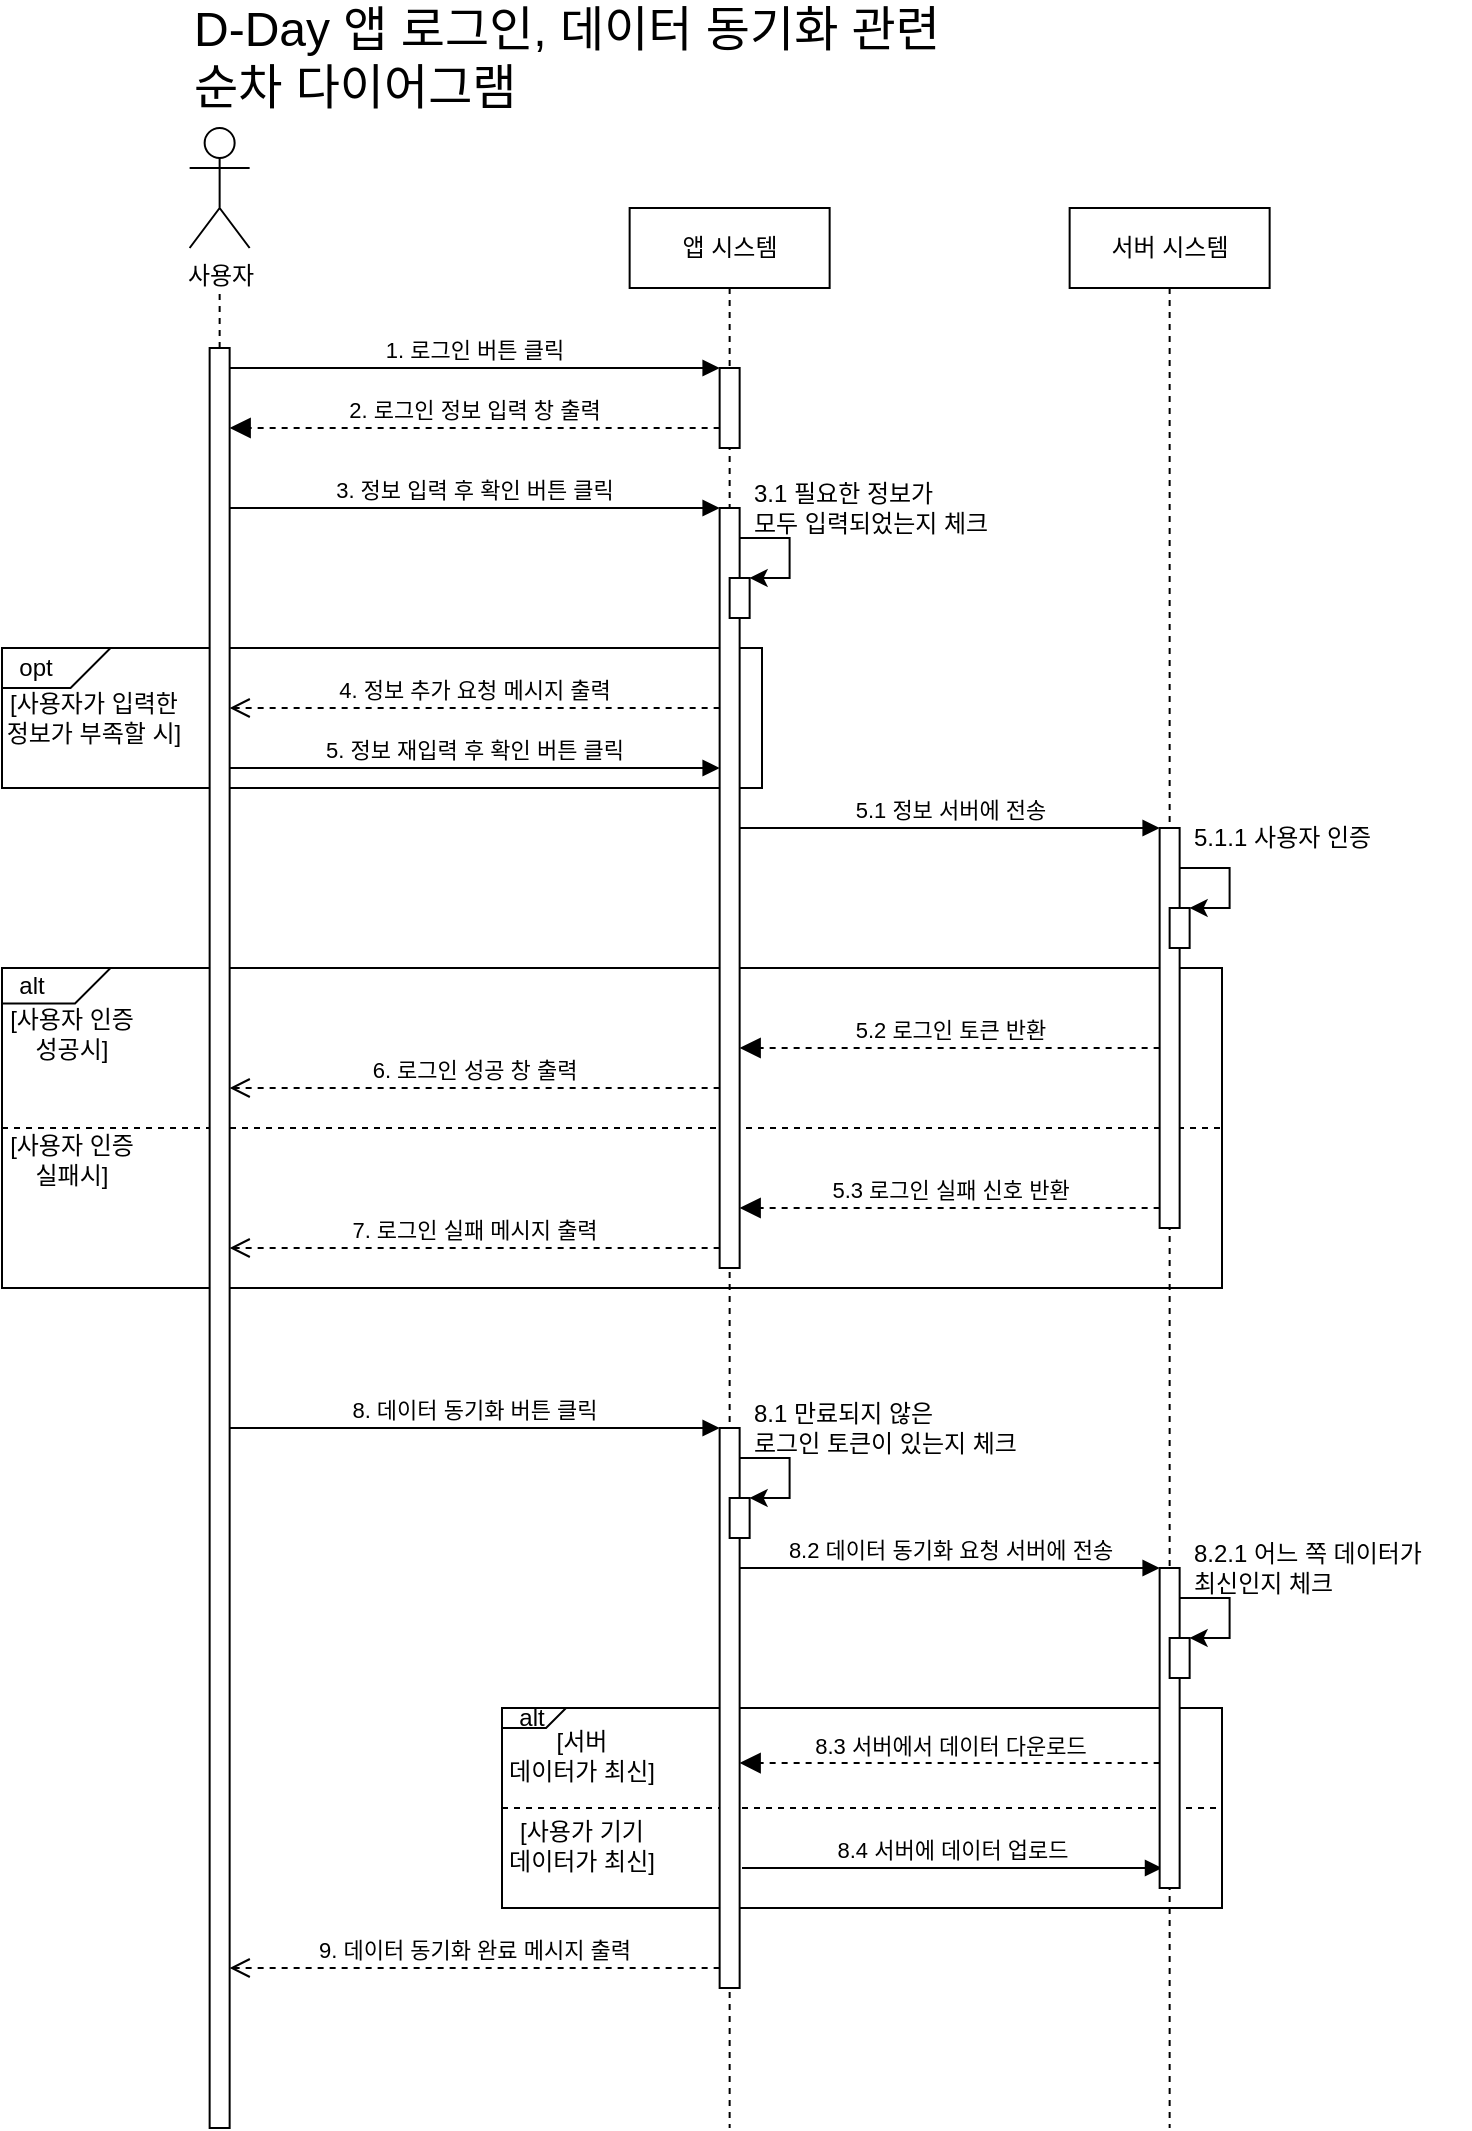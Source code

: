<mxfile version="26.2.12">
  <diagram name="페이지-1" id="qvzBWZqPZGgr9KfEMMT7">
    <mxGraphModel dx="1454" dy="604" grid="1" gridSize="10" guides="1" tooltips="1" connect="1" arrows="1" fold="1" page="1" pageScale="1" pageWidth="827" pageHeight="1169" math="0" shadow="0">
      <root>
        <mxCell id="0" />
        <mxCell id="1" parent="0" />
        <mxCell id="L4eoCNI2oBLxU_7ZVuts-50" value="" style="group" vertex="1" connectable="0" parent="1">
          <mxGeometry x="280" y="870" width="360" height="100" as="geometry" />
        </mxCell>
        <mxCell id="L4eoCNI2oBLxU_7ZVuts-51" value="" style="rounded=0;whiteSpace=wrap;html=1;fillColor=none;" vertex="1" parent="L4eoCNI2oBLxU_7ZVuts-50">
          <mxGeometry width="360" height="100" as="geometry" />
        </mxCell>
        <mxCell id="L4eoCNI2oBLxU_7ZVuts-52" value="&amp;nbsp; alt" style="shape=card;whiteSpace=wrap;html=1;direction=west;size=20;fillColor=none;align=left;" vertex="1" parent="L4eoCNI2oBLxU_7ZVuts-50">
          <mxGeometry width="32.04" height="10" as="geometry" />
        </mxCell>
        <mxCell id="L4eoCNI2oBLxU_7ZVuts-53" value="[서버&lt;div&gt;데이터가&amp;nbsp;&lt;span style=&quot;background-color: transparent; color: light-dark(rgb(0, 0, 0), rgb(255, 255, 255));&quot;&gt;최신]&lt;/span&gt;&lt;/div&gt;" style="text;html=1;align=center;verticalAlign=middle;whiteSpace=wrap;rounded=0;" vertex="1" parent="L4eoCNI2oBLxU_7ZVuts-50">
          <mxGeometry y="15" width="80" height="17.5" as="geometry" />
        </mxCell>
        <mxCell id="L4eoCNI2oBLxU_7ZVuts-54" value="" style="endArrow=none;dashed=1;html=1;rounded=0;exitX=0;exitY=0.5;exitDx=0;exitDy=0;entryX=1;entryY=0.5;entryDx=0;entryDy=0;" edge="1" parent="L4eoCNI2oBLxU_7ZVuts-50" source="L4eoCNI2oBLxU_7ZVuts-51" target="L4eoCNI2oBLxU_7ZVuts-51">
          <mxGeometry width="50" height="50" relative="1" as="geometry">
            <mxPoint x="277.377" y="90" as="sourcePoint" />
            <mxPoint x="306.885" y="65" as="targetPoint" />
          </mxGeometry>
        </mxCell>
        <mxCell id="L4eoCNI2oBLxU_7ZVuts-55" value="[사용가 기기&lt;div&gt;&lt;span style=&quot;background-color: transparent; color: light-dark(rgb(0, 0, 0), rgb(255, 255, 255));&quot;&gt;데이터가 최신]&lt;/span&gt;&lt;/div&gt;" style="text;html=1;align=center;verticalAlign=middle;whiteSpace=wrap;rounded=0;" vertex="1" parent="L4eoCNI2oBLxU_7ZVuts-50">
          <mxGeometry y="60" width="80" height="17.5" as="geometry" />
        </mxCell>
        <mxCell id="L4eoCNI2oBLxU_7ZVuts-59" value="8.4 서버에 데이터 업로드" style="html=1;verticalAlign=bottom;endArrow=block;edgeStyle=elbowEdgeStyle;elbow=vertical;curved=0;rounded=0;" edge="1" parent="L4eoCNI2oBLxU_7ZVuts-50">
          <mxGeometry relative="1" as="geometry">
            <mxPoint x="120" y="80" as="sourcePoint" />
            <Array as="points">
              <mxPoint x="209.64" y="80" />
            </Array>
            <mxPoint x="330" y="80" as="targetPoint" />
          </mxGeometry>
        </mxCell>
        <mxCell id="L4eoCNI2oBLxU_7ZVuts-1" value="" style="group" vertex="1" connectable="0" parent="1">
          <mxGeometry x="30" y="340" width="380.0" height="70" as="geometry" />
        </mxCell>
        <mxCell id="L4eoCNI2oBLxU_7ZVuts-2" value="" style="rounded=0;whiteSpace=wrap;html=1;fillColor=none;" vertex="1" parent="L4eoCNI2oBLxU_7ZVuts-1">
          <mxGeometry width="380.0" height="70" as="geometry" />
        </mxCell>
        <mxCell id="L4eoCNI2oBLxU_7ZVuts-3" value="&amp;nbsp; opt" style="shape=card;whiteSpace=wrap;html=1;direction=west;size=20;fillColor=none;align=left;" vertex="1" parent="L4eoCNI2oBLxU_7ZVuts-1">
          <mxGeometry width="54.286" height="20" as="geometry" />
        </mxCell>
        <mxCell id="L4eoCNI2oBLxU_7ZVuts-4" value="[사용자가 입력한&lt;div&gt;정보가 부족할 시]&lt;/div&gt;" style="text;html=1;align=center;verticalAlign=middle;whiteSpace=wrap;rounded=0;" vertex="1" parent="L4eoCNI2oBLxU_7ZVuts-1">
          <mxGeometry y="20" width="92.432" height="30" as="geometry" />
        </mxCell>
        <mxCell id="L4eoCNI2oBLxU_7ZVuts-5" value="" style="group" vertex="1" connectable="0" parent="1">
          <mxGeometry x="30" y="500" width="610" height="160" as="geometry" />
        </mxCell>
        <mxCell id="L4eoCNI2oBLxU_7ZVuts-6" value="" style="rounded=0;whiteSpace=wrap;html=1;fillColor=none;" vertex="1" parent="L4eoCNI2oBLxU_7ZVuts-5">
          <mxGeometry width="610" height="160" as="geometry" />
        </mxCell>
        <mxCell id="L4eoCNI2oBLxU_7ZVuts-7" value="&amp;nbsp; alt" style="shape=card;whiteSpace=wrap;html=1;direction=west;size=20;fillColor=none;align=left;" vertex="1" parent="L4eoCNI2oBLxU_7ZVuts-5">
          <mxGeometry width="54.29" height="17.778" as="geometry" />
        </mxCell>
        <mxCell id="L4eoCNI2oBLxU_7ZVuts-8" value="[사용자 인증&lt;div&gt;&lt;span style=&quot;background-color: transparent; color: light-dark(rgb(0, 0, 0), rgb(255, 255, 255));&quot;&gt;성공시]&lt;/span&gt;&lt;/div&gt;" style="text;html=1;align=center;verticalAlign=middle;whiteSpace=wrap;rounded=0;" vertex="1" parent="L4eoCNI2oBLxU_7ZVuts-5">
          <mxGeometry y="17.778" width="70" height="31.111" as="geometry" />
        </mxCell>
        <mxCell id="L4eoCNI2oBLxU_7ZVuts-9" value="" style="endArrow=none;dashed=1;html=1;rounded=0;exitX=0;exitY=0.5;exitDx=0;exitDy=0;entryX=1;entryY=0.5;entryDx=0;entryDy=0;" edge="1" parent="L4eoCNI2oBLxU_7ZVuts-5" source="L4eoCNI2oBLxU_7ZVuts-6" target="L4eoCNI2oBLxU_7ZVuts-6">
          <mxGeometry width="50" height="50" relative="1" as="geometry">
            <mxPoint x="470" y="160" as="sourcePoint" />
            <mxPoint x="520" y="115.556" as="targetPoint" />
          </mxGeometry>
        </mxCell>
        <mxCell id="L4eoCNI2oBLxU_7ZVuts-10" value="[사용자 인증&lt;div&gt;&lt;span style=&quot;background-color: transparent; color: light-dark(rgb(0, 0, 0), rgb(255, 255, 255));&quot;&gt;실패시]&lt;/span&gt;&lt;/div&gt;" style="text;html=1;align=center;verticalAlign=middle;whiteSpace=wrap;rounded=0;" vertex="1" parent="L4eoCNI2oBLxU_7ZVuts-5">
          <mxGeometry y="80" width="70" height="31.111" as="geometry" />
        </mxCell>
        <mxCell id="L4eoCNI2oBLxU_7ZVuts-11" value="서버 시스템" style="shape=umlLifeline;perimeter=lifelinePerimeter;whiteSpace=wrap;html=1;container=0;dropTarget=0;collapsible=0;recursiveResize=0;outlineConnect=0;portConstraint=eastwest;newEdgeStyle={&quot;edgeStyle&quot;:&quot;elbowEdgeStyle&quot;,&quot;elbow&quot;:&quot;vertical&quot;,&quot;curved&quot;:0,&quot;rounded&quot;:0};" vertex="1" parent="1">
          <mxGeometry x="563.82" y="120" width="100" height="960" as="geometry" />
        </mxCell>
        <mxCell id="L4eoCNI2oBLxU_7ZVuts-43" value="" style="html=1;points=[];perimeter=orthogonalPerimeter;outlineConnect=0;targetShapes=umlLifeline;portConstraint=eastwest;newEdgeStyle={&quot;edgeStyle&quot;:&quot;elbowEdgeStyle&quot;,&quot;elbow&quot;:&quot;vertical&quot;,&quot;curved&quot;:0,&quot;rounded&quot;:0};" vertex="1" parent="L4eoCNI2oBLxU_7ZVuts-11">
          <mxGeometry x="45" y="680" width="10" height="160" as="geometry" />
        </mxCell>
        <mxCell id="L4eoCNI2oBLxU_7ZVuts-47" value="" style="html=1;points=[];perimeter=orthogonalPerimeter;outlineConnect=0;targetShapes=umlLifeline;portConstraint=eastwest;newEdgeStyle={&quot;edgeStyle&quot;:&quot;elbowEdgeStyle&quot;,&quot;elbow&quot;:&quot;vertical&quot;,&quot;curved&quot;:0,&quot;rounded&quot;:0};" vertex="1" parent="L4eoCNI2oBLxU_7ZVuts-11">
          <mxGeometry x="50.0" y="715" width="10" height="20" as="geometry" />
        </mxCell>
        <mxCell id="L4eoCNI2oBLxU_7ZVuts-48" value="" style="endArrow=classic;html=1;rounded=0;edgeStyle=orthogonalEdgeStyle;" edge="1" target="L4eoCNI2oBLxU_7ZVuts-47" parent="L4eoCNI2oBLxU_7ZVuts-11">
          <mxGeometry width="50" height="50" relative="1" as="geometry">
            <mxPoint x="55.0" y="695" as="sourcePoint" />
            <mxPoint x="110.0" y="715" as="targetPoint" />
            <Array as="points">
              <mxPoint x="80.0" y="695" />
              <mxPoint x="80.0" y="715" />
            </Array>
          </mxGeometry>
        </mxCell>
        <mxCell id="L4eoCNI2oBLxU_7ZVuts-12" value="1. 로그인 버튼 클릭" style="html=1;verticalAlign=bottom;endArrow=block;edgeStyle=elbowEdgeStyle;elbow=vertical;curved=0;rounded=0;" edge="1" parent="1" source="L4eoCNI2oBLxU_7ZVuts-16" target="L4eoCNI2oBLxU_7ZVuts-20">
          <mxGeometry relative="1" as="geometry">
            <mxPoint x="243.82" y="210" as="sourcePoint" />
            <Array as="points">
              <mxPoint x="228.82" y="200" />
            </Array>
          </mxGeometry>
        </mxCell>
        <mxCell id="L4eoCNI2oBLxU_7ZVuts-13" value="2. 로그인 정보 입력 창 출력" style="html=1;verticalAlign=bottom;endArrow=block;dashed=1;endSize=8;edgeStyle=elbowEdgeStyle;elbow=vertical;curved=0;rounded=0;endFill=1;" edge="1" parent="1" source="L4eoCNI2oBLxU_7ZVuts-20">
          <mxGeometry relative="1" as="geometry">
            <mxPoint x="143.82" y="230" as="targetPoint" />
            <Array as="points">
              <mxPoint x="238.82" y="230" />
            </Array>
            <mxPoint x="368.82" y="230" as="sourcePoint" />
          </mxGeometry>
        </mxCell>
        <mxCell id="L4eoCNI2oBLxU_7ZVuts-14" value="사용자" style="shape=umlActor;verticalLabelPosition=bottom;verticalAlign=top;html=1;outlineConnect=0;" vertex="1" parent="1">
          <mxGeometry x="123.82" y="80" width="30" height="60" as="geometry" />
        </mxCell>
        <mxCell id="L4eoCNI2oBLxU_7ZVuts-15" value="" style="endArrow=none;dashed=1;html=1;rounded=0;" edge="1" parent="1" source="L4eoCNI2oBLxU_7ZVuts-16">
          <mxGeometry width="50" height="50" relative="1" as="geometry">
            <mxPoint x="138.82" y="420" as="sourcePoint" />
            <mxPoint x="138.82" y="160" as="targetPoint" />
          </mxGeometry>
        </mxCell>
        <mxCell id="L4eoCNI2oBLxU_7ZVuts-16" value="" style="html=1;points=[];perimeter=orthogonalPerimeter;outlineConnect=0;targetShapes=umlLifeline;portConstraint=eastwest;newEdgeStyle={&quot;edgeStyle&quot;:&quot;elbowEdgeStyle&quot;,&quot;elbow&quot;:&quot;vertical&quot;,&quot;curved&quot;:0,&quot;rounded&quot;:0};" vertex="1" parent="1">
          <mxGeometry x="133.82" y="190" width="10" height="890" as="geometry" />
        </mxCell>
        <mxCell id="L4eoCNI2oBLxU_7ZVuts-17" value="D-Day 앱 로그인, 데이터 동기화 관련&lt;div&gt;순차 다이어그램&lt;/div&gt;" style="text;html=1;align=left;verticalAlign=middle;whiteSpace=wrap;rounded=0;fontSize=24;" vertex="1" parent="1">
          <mxGeometry x="123.82" y="30" width="526.18" height="30" as="geometry" />
        </mxCell>
        <mxCell id="L4eoCNI2oBLxU_7ZVuts-18" value="3. 정보 입력 후 확인 버튼 클릭" style="html=1;verticalAlign=bottom;endArrow=block;edgeStyle=elbowEdgeStyle;elbow=vertical;curved=0;rounded=0;" edge="1" parent="1" target="L4eoCNI2oBLxU_7ZVuts-23">
          <mxGeometry relative="1" as="geometry">
            <mxPoint x="143.82" y="270" as="sourcePoint" />
            <Array as="points">
              <mxPoint x="218.82" y="270" />
            </Array>
            <mxPoint x="368.82" y="270" as="targetPoint" />
          </mxGeometry>
        </mxCell>
        <mxCell id="L4eoCNI2oBLxU_7ZVuts-19" value="앱 시스템" style="shape=umlLifeline;perimeter=lifelinePerimeter;whiteSpace=wrap;html=1;container=0;dropTarget=0;collapsible=0;recursiveResize=0;outlineConnect=0;portConstraint=eastwest;newEdgeStyle={&quot;edgeStyle&quot;:&quot;elbowEdgeStyle&quot;,&quot;elbow&quot;:&quot;vertical&quot;,&quot;curved&quot;:0,&quot;rounded&quot;:0};" vertex="1" parent="1">
          <mxGeometry x="343.82" y="120" width="100" height="960" as="geometry" />
        </mxCell>
        <mxCell id="L4eoCNI2oBLxU_7ZVuts-20" value="" style="html=1;points=[];perimeter=orthogonalPerimeter;outlineConnect=0;targetShapes=umlLifeline;portConstraint=eastwest;newEdgeStyle={&quot;edgeStyle&quot;:&quot;elbowEdgeStyle&quot;,&quot;elbow&quot;:&quot;vertical&quot;,&quot;curved&quot;:0,&quot;rounded&quot;:0};" vertex="1" parent="L4eoCNI2oBLxU_7ZVuts-19">
          <mxGeometry x="45" y="80" width="10" height="40" as="geometry" />
        </mxCell>
        <mxCell id="L4eoCNI2oBLxU_7ZVuts-21" value="" style="endArrow=classic;html=1;rounded=0;edgeStyle=orthogonalEdgeStyle;" edge="1" parent="L4eoCNI2oBLxU_7ZVuts-19" target="L4eoCNI2oBLxU_7ZVuts-24">
          <mxGeometry width="50" height="50" relative="1" as="geometry">
            <mxPoint x="55" y="165" as="sourcePoint" />
            <mxPoint x="110" y="185" as="targetPoint" />
            <Array as="points">
              <mxPoint x="80" y="165" />
              <mxPoint x="80" y="185" />
            </Array>
          </mxGeometry>
        </mxCell>
        <mxCell id="L4eoCNI2oBLxU_7ZVuts-23" value="" style="html=1;points=[];perimeter=orthogonalPerimeter;outlineConnect=0;targetShapes=umlLifeline;portConstraint=eastwest;newEdgeStyle={&quot;edgeStyle&quot;:&quot;elbowEdgeStyle&quot;,&quot;elbow&quot;:&quot;vertical&quot;,&quot;curved&quot;:0,&quot;rounded&quot;:0};" vertex="1" parent="L4eoCNI2oBLxU_7ZVuts-19">
          <mxGeometry x="45" y="150" width="10" height="380" as="geometry" />
        </mxCell>
        <mxCell id="L4eoCNI2oBLxU_7ZVuts-24" value="" style="html=1;points=[];perimeter=orthogonalPerimeter;outlineConnect=0;targetShapes=umlLifeline;portConstraint=eastwest;newEdgeStyle={&quot;edgeStyle&quot;:&quot;elbowEdgeStyle&quot;,&quot;elbow&quot;:&quot;vertical&quot;,&quot;curved&quot;:0,&quot;rounded&quot;:0};" vertex="1" parent="L4eoCNI2oBLxU_7ZVuts-19">
          <mxGeometry x="50" y="185" width="10" height="20" as="geometry" />
        </mxCell>
        <mxCell id="L4eoCNI2oBLxU_7ZVuts-25" value="5.1 정보 서버에 전송" style="html=1;verticalAlign=bottom;endArrow=block;edgeStyle=elbowEdgeStyle;elbow=horizontal;curved=0;rounded=0;" edge="1" parent="L4eoCNI2oBLxU_7ZVuts-19">
          <mxGeometry relative="1" as="geometry">
            <mxPoint x="55.0" y="310" as="sourcePoint" />
            <Array as="points">
              <mxPoint x="135" y="310" />
            </Array>
            <mxPoint x="265" y="310.0" as="targetPoint" />
          </mxGeometry>
        </mxCell>
        <mxCell id="L4eoCNI2oBLxU_7ZVuts-26" value="5.2 로그인 토큰 반환" style="html=1;verticalAlign=bottom;endArrow=block;dashed=1;endSize=8;edgeStyle=elbowEdgeStyle;elbow=vertical;curved=0;rounded=0;endFill=1;" edge="1" parent="L4eoCNI2oBLxU_7ZVuts-19">
          <mxGeometry relative="1" as="geometry">
            <mxPoint x="55.0" y="420" as="targetPoint" />
            <Array as="points">
              <mxPoint x="115" y="420" />
            </Array>
            <mxPoint x="265.0" y="420" as="sourcePoint" />
          </mxGeometry>
        </mxCell>
        <mxCell id="L4eoCNI2oBLxU_7ZVuts-27" value="" style="endArrow=classic;html=1;rounded=0;edgeStyle=orthogonalEdgeStyle;" edge="1" parent="L4eoCNI2oBLxU_7ZVuts-19" target="L4eoCNI2oBLxU_7ZVuts-30">
          <mxGeometry width="50" height="50" relative="1" as="geometry">
            <mxPoint x="275" y="330" as="sourcePoint" />
            <mxPoint x="330" y="350" as="targetPoint" />
            <Array as="points">
              <mxPoint x="300" y="330" />
              <mxPoint x="300" y="350" />
            </Array>
          </mxGeometry>
        </mxCell>
        <mxCell id="L4eoCNI2oBLxU_7ZVuts-29" value="" style="html=1;points=[];perimeter=orthogonalPerimeter;outlineConnect=0;targetShapes=umlLifeline;portConstraint=eastwest;newEdgeStyle={&quot;edgeStyle&quot;:&quot;elbowEdgeStyle&quot;,&quot;elbow&quot;:&quot;vertical&quot;,&quot;curved&quot;:0,&quot;rounded&quot;:0};" vertex="1" parent="L4eoCNI2oBLxU_7ZVuts-19">
          <mxGeometry x="265" y="310" width="10" height="200" as="geometry" />
        </mxCell>
        <mxCell id="L4eoCNI2oBLxU_7ZVuts-30" value="" style="html=1;points=[];perimeter=orthogonalPerimeter;outlineConnect=0;targetShapes=umlLifeline;portConstraint=eastwest;newEdgeStyle={&quot;edgeStyle&quot;:&quot;elbowEdgeStyle&quot;,&quot;elbow&quot;:&quot;vertical&quot;,&quot;curved&quot;:0,&quot;rounded&quot;:0};" vertex="1" parent="L4eoCNI2oBLxU_7ZVuts-19">
          <mxGeometry x="270" y="350" width="10" height="20" as="geometry" />
        </mxCell>
        <mxCell id="L4eoCNI2oBLxU_7ZVuts-38" value="" style="html=1;points=[];perimeter=orthogonalPerimeter;outlineConnect=0;targetShapes=umlLifeline;portConstraint=eastwest;newEdgeStyle={&quot;edgeStyle&quot;:&quot;elbowEdgeStyle&quot;,&quot;elbow&quot;:&quot;vertical&quot;,&quot;curved&quot;:0,&quot;rounded&quot;:0};" vertex="1" parent="L4eoCNI2oBLxU_7ZVuts-19">
          <mxGeometry x="45" y="610" width="10" height="280" as="geometry" />
        </mxCell>
        <mxCell id="L4eoCNI2oBLxU_7ZVuts-37" value="8. 데이터 동기화 버튼 클릭" style="html=1;verticalAlign=bottom;endArrow=block;edgeStyle=elbowEdgeStyle;elbow=vertical;curved=0;rounded=0;" edge="1" parent="L4eoCNI2oBLxU_7ZVuts-19">
          <mxGeometry relative="1" as="geometry">
            <mxPoint x="-200" y="610" as="sourcePoint" />
            <Array as="points">
              <mxPoint x="-115.18" y="610" />
            </Array>
            <mxPoint x="45" y="610" as="targetPoint" />
          </mxGeometry>
        </mxCell>
        <mxCell id="L4eoCNI2oBLxU_7ZVuts-39" value="" style="endArrow=classic;html=1;rounded=0;edgeStyle=orthogonalEdgeStyle;" edge="1" parent="L4eoCNI2oBLxU_7ZVuts-19" target="L4eoCNI2oBLxU_7ZVuts-41">
          <mxGeometry width="50" height="50" relative="1" as="geometry">
            <mxPoint x="55" y="625" as="sourcePoint" />
            <mxPoint x="110" y="645" as="targetPoint" />
            <Array as="points">
              <mxPoint x="80" y="625" />
              <mxPoint x="80" y="645" />
            </Array>
          </mxGeometry>
        </mxCell>
        <mxCell id="L4eoCNI2oBLxU_7ZVuts-41" value="" style="html=1;points=[];perimeter=orthogonalPerimeter;outlineConnect=0;targetShapes=umlLifeline;portConstraint=eastwest;newEdgeStyle={&quot;edgeStyle&quot;:&quot;elbowEdgeStyle&quot;,&quot;elbow&quot;:&quot;vertical&quot;,&quot;curved&quot;:0,&quot;rounded&quot;:0};" vertex="1" parent="L4eoCNI2oBLxU_7ZVuts-19">
          <mxGeometry x="50" y="645" width="10" height="20" as="geometry" />
        </mxCell>
        <mxCell id="L4eoCNI2oBLxU_7ZVuts-31" value="5. 정보 재입력 후 확인 버튼 클릭" style="html=1;verticalAlign=bottom;endArrow=block;edgeStyle=elbowEdgeStyle;elbow=vertical;curved=0;rounded=0;" edge="1" parent="1" source="L4eoCNI2oBLxU_7ZVuts-16" target="L4eoCNI2oBLxU_7ZVuts-23">
          <mxGeometry relative="1" as="geometry">
            <mxPoint x="122.429" y="400" as="sourcePoint" />
            <Array as="points">
              <mxPoint x="206.252" y="400" />
            </Array>
            <mxPoint x="396.252" y="400" as="targetPoint" />
          </mxGeometry>
        </mxCell>
        <mxCell id="L4eoCNI2oBLxU_7ZVuts-32" value="4. 정보 추가 요청 메시지 출력" style="html=1;verticalAlign=bottom;endArrow=open;dashed=1;endSize=8;edgeStyle=elbowEdgeStyle;elbow=vertical;curved=0;rounded=0;endFill=0;" edge="1" parent="1" source="L4eoCNI2oBLxU_7ZVuts-23" target="L4eoCNI2oBLxU_7ZVuts-16">
          <mxGeometry relative="1" as="geometry">
            <mxPoint x="122.429" y="370" as="targetPoint" />
            <Array as="points">
              <mxPoint x="228.605" y="370" />
            </Array>
            <mxPoint x="396.252" y="370" as="sourcePoint" />
          </mxGeometry>
        </mxCell>
        <mxCell id="L4eoCNI2oBLxU_7ZVuts-33" value="6. 로그인 성공 창 출력" style="html=1;verticalAlign=bottom;endArrow=open;dashed=1;endSize=8;edgeStyle=elbowEdgeStyle;elbow=vertical;curved=0;rounded=0;" edge="1" parent="1">
          <mxGeometry relative="1" as="geometry">
            <mxPoint x="143.82" y="560" as="targetPoint" />
            <Array as="points">
              <mxPoint x="373.82" y="560" />
            </Array>
            <mxPoint x="388.82" y="560" as="sourcePoint" />
          </mxGeometry>
        </mxCell>
        <mxCell id="L4eoCNI2oBLxU_7ZVuts-34" value="5.3 로그인 실패&lt;span style=&quot;background-color: light-dark(#ffffff, var(--ge-dark-color, #121212)); color: light-dark(rgb(0, 0, 0), rgb(255, 255, 255));&quot;&gt;&amp;nbsp;신호 반환&lt;/span&gt;" style="html=1;verticalAlign=bottom;endArrow=block;dashed=1;endSize=8;edgeStyle=elbowEdgeStyle;elbow=vertical;curved=0;rounded=0;endFill=1;" edge="1" parent="1">
          <mxGeometry relative="1" as="geometry">
            <mxPoint x="398.82" y="620" as="targetPoint" />
            <Array as="points">
              <mxPoint x="458.82" y="620" />
            </Array>
            <mxPoint x="608.82" y="620" as="sourcePoint" />
          </mxGeometry>
        </mxCell>
        <mxCell id="L4eoCNI2oBLxU_7ZVuts-35" value="7. 로그인 실패&lt;span style=&quot;background-color: light-dark(#ffffff, var(--ge-dark-color, #121212)); color: light-dark(rgb(0, 0, 0), rgb(255, 255, 255));&quot;&gt;&amp;nbsp;메시지 출력&lt;/span&gt;" style="html=1;verticalAlign=bottom;endArrow=open;dashed=1;endSize=8;edgeStyle=elbowEdgeStyle;elbow=vertical;curved=0;rounded=0;" edge="1" parent="1">
          <mxGeometry relative="1" as="geometry">
            <mxPoint x="143.82" y="640" as="targetPoint" />
            <Array as="points">
              <mxPoint x="373.82" y="640" />
            </Array>
            <mxPoint x="388.82" y="640" as="sourcePoint" />
          </mxGeometry>
        </mxCell>
        <mxCell id="L4eoCNI2oBLxU_7ZVuts-40" value="8.1 만료되지 않은&lt;div&gt;로그인 토큰이 있는지 체크&lt;/div&gt;" style="text;html=1;align=left;verticalAlign=middle;resizable=0;points=[];autosize=1;strokeColor=none;fillColor=none;" vertex="1" parent="1">
          <mxGeometry x="403.82" y="710" width="150" height="40" as="geometry" />
        </mxCell>
        <mxCell id="L4eoCNI2oBLxU_7ZVuts-22" value="3.1 필요한 정보가&lt;div&gt;모두 입력되었는지 체크&lt;/div&gt;" style="text;html=1;align=left;verticalAlign=middle;resizable=0;points=[];autosize=1;strokeColor=none;fillColor=none;" vertex="1" parent="1">
          <mxGeometry x="403.82" y="250" width="140" height="40" as="geometry" />
        </mxCell>
        <mxCell id="L4eoCNI2oBLxU_7ZVuts-42" value="8.2 데이터 동기화 요청 서버에 전송" style="html=1;verticalAlign=bottom;endArrow=block;edgeStyle=elbowEdgeStyle;elbow=vertical;curved=0;rounded=0;" edge="1" parent="1" source="L4eoCNI2oBLxU_7ZVuts-38" target="L4eoCNI2oBLxU_7ZVuts-43">
          <mxGeometry relative="1" as="geometry">
            <mxPoint x="403.82" y="800" as="sourcePoint" />
            <Array as="points">
              <mxPoint x="488.64" y="800" />
            </Array>
            <mxPoint x="590" y="800" as="targetPoint" />
          </mxGeometry>
        </mxCell>
        <mxCell id="L4eoCNI2oBLxU_7ZVuts-28" value="5.1.1 사용자 인증" style="text;html=1;align=left;verticalAlign=middle;resizable=0;points=[];autosize=1;strokeColor=none;fillColor=none;" vertex="1" parent="1">
          <mxGeometry x="623.82" y="420" width="110" height="30" as="geometry" />
        </mxCell>
        <mxCell id="L4eoCNI2oBLxU_7ZVuts-49" value="8.2.1 어느 쪽 데이터가&lt;div&gt;최신인지 체크&lt;/div&gt;" style="text;html=1;align=left;verticalAlign=middle;resizable=0;points=[];autosize=1;strokeColor=none;fillColor=none;" vertex="1" parent="1">
          <mxGeometry x="623.82" y="780" width="140" height="40" as="geometry" />
        </mxCell>
        <mxCell id="L4eoCNI2oBLxU_7ZVuts-56" value="8.3 서버에서 데이터 다운로드" style="html=1;verticalAlign=bottom;endArrow=block;dashed=1;endSize=8;edgeStyle=elbowEdgeStyle;elbow=vertical;curved=0;rounded=0;endFill=1;" edge="1" parent="1" source="L4eoCNI2oBLxU_7ZVuts-43" target="L4eoCNI2oBLxU_7ZVuts-38">
          <mxGeometry relative="1" as="geometry">
            <mxPoint x="498.361" y="897.505" as="targetPoint" />
            <Array as="points">
              <mxPoint x="533.77" y="897.505" />
            </Array>
            <mxPoint x="622.295" y="897.505" as="sourcePoint" />
          </mxGeometry>
        </mxCell>
        <mxCell id="L4eoCNI2oBLxU_7ZVuts-60" value="9. 데이터 동기화 완료 메시지 출력" style="html=1;verticalAlign=bottom;endArrow=open;dashed=1;endSize=8;edgeStyle=elbowEdgeStyle;elbow=vertical;curved=0;rounded=0;" edge="1" parent="1">
          <mxGeometry relative="1" as="geometry">
            <mxPoint x="143.82" y="1000" as="targetPoint" />
            <Array as="points">
              <mxPoint x="373.82" y="1000" />
            </Array>
            <mxPoint x="388.82" y="1000" as="sourcePoint" />
          </mxGeometry>
        </mxCell>
      </root>
    </mxGraphModel>
  </diagram>
</mxfile>
